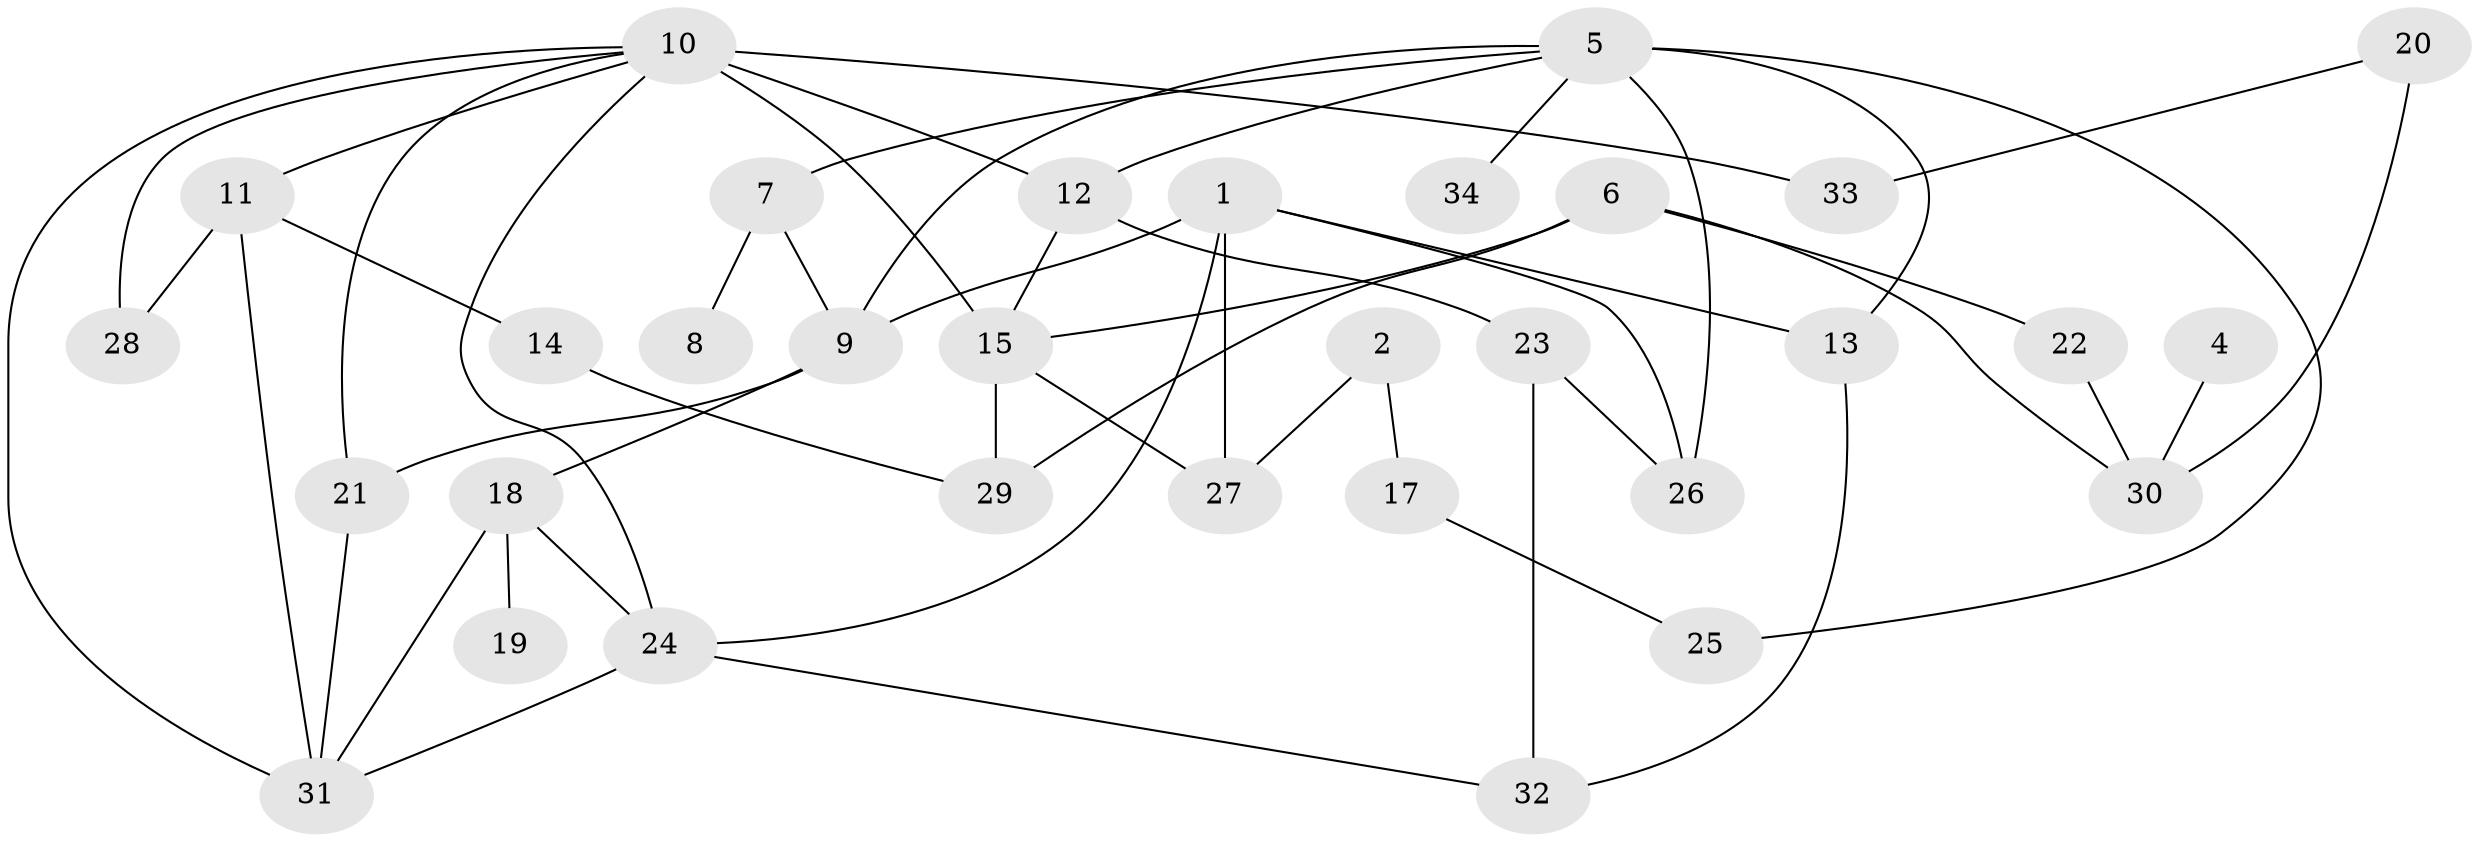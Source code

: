 // original degree distribution, {5: 0.07352941176470588, 2: 0.23529411764705882, 7: 0.014705882352941176, 1: 0.20588235294117646, 3: 0.23529411764705882, 4: 0.17647058823529413, 6: 0.029411764705882353, 0: 0.029411764705882353}
// Generated by graph-tools (version 1.1) at 2025/00/03/09/25 03:00:41]
// undirected, 32 vertices, 52 edges
graph export_dot {
graph [start="1"]
  node [color=gray90,style=filled];
  1;
  2;
  4;
  5;
  6;
  7;
  8;
  9;
  10;
  11;
  12;
  13;
  14;
  15;
  17;
  18;
  19;
  20;
  21;
  22;
  23;
  24;
  25;
  26;
  27;
  28;
  29;
  30;
  31;
  32;
  33;
  34;
  1 -- 9 [weight=1.0];
  1 -- 13 [weight=1.0];
  1 -- 24 [weight=1.0];
  1 -- 26 [weight=1.0];
  1 -- 27 [weight=1.0];
  2 -- 17 [weight=1.0];
  2 -- 27 [weight=1.0];
  4 -- 30 [weight=1.0];
  5 -- 7 [weight=1.0];
  5 -- 9 [weight=1.0];
  5 -- 12 [weight=1.0];
  5 -- 13 [weight=1.0];
  5 -- 25 [weight=1.0];
  5 -- 26 [weight=2.0];
  5 -- 34 [weight=1.0];
  6 -- 15 [weight=1.0];
  6 -- 22 [weight=1.0];
  6 -- 29 [weight=1.0];
  6 -- 30 [weight=1.0];
  7 -- 8 [weight=1.0];
  7 -- 9 [weight=1.0];
  9 -- 18 [weight=1.0];
  9 -- 21 [weight=1.0];
  10 -- 11 [weight=1.0];
  10 -- 12 [weight=1.0];
  10 -- 15 [weight=2.0];
  10 -- 21 [weight=1.0];
  10 -- 24 [weight=1.0];
  10 -- 28 [weight=1.0];
  10 -- 31 [weight=1.0];
  10 -- 33 [weight=2.0];
  11 -- 14 [weight=1.0];
  11 -- 28 [weight=1.0];
  11 -- 31 [weight=1.0];
  12 -- 15 [weight=1.0];
  12 -- 23 [weight=1.0];
  13 -- 32 [weight=1.0];
  14 -- 29 [weight=1.0];
  15 -- 27 [weight=2.0];
  15 -- 29 [weight=1.0];
  17 -- 25 [weight=1.0];
  18 -- 19 [weight=2.0];
  18 -- 24 [weight=1.0];
  18 -- 31 [weight=1.0];
  20 -- 30 [weight=2.0];
  20 -- 33 [weight=1.0];
  21 -- 31 [weight=1.0];
  22 -- 30 [weight=2.0];
  23 -- 26 [weight=1.0];
  23 -- 32 [weight=1.0];
  24 -- 31 [weight=1.0];
  24 -- 32 [weight=1.0];
}
